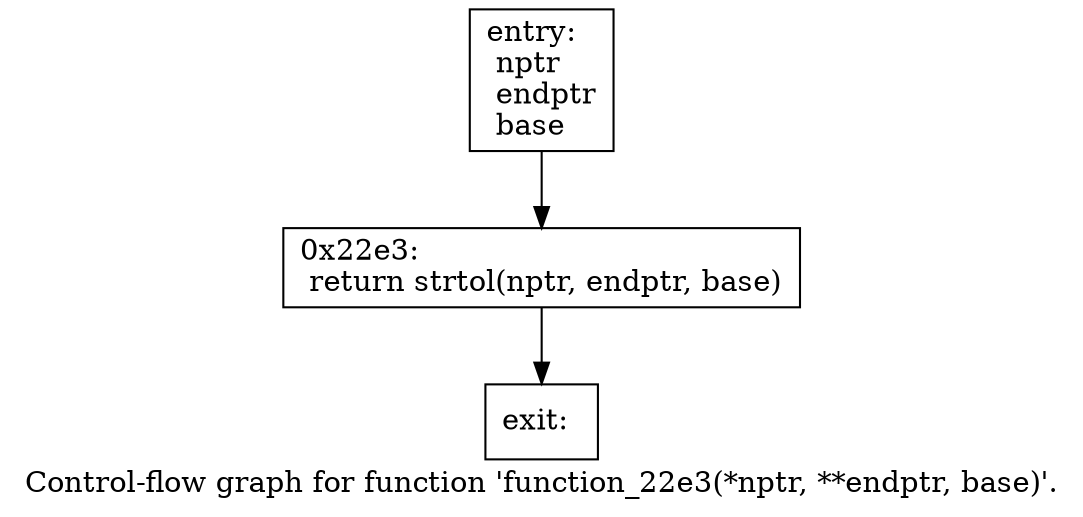 digraph "Control-flow graph for function 'function_22e3(*nptr, **endptr, base)'." {
  label="Control-flow graph for function 'function_22e3(*nptr, **endptr, base)'.";
  node [shape=record];

  Node07C7E890 [label="{entry:\l  nptr\l  endptr\l  base\l}"];
  Node07C7E890 -> Node07C7E8D8;
  Node07C7E8D8 [label="{0x22e3:\l  return strtol(nptr, endptr, base)\l}"];
  Node07C7E8D8 -> Node07C7EA88;
  Node07C7EA88 [label="{exit:\l}"];

}
